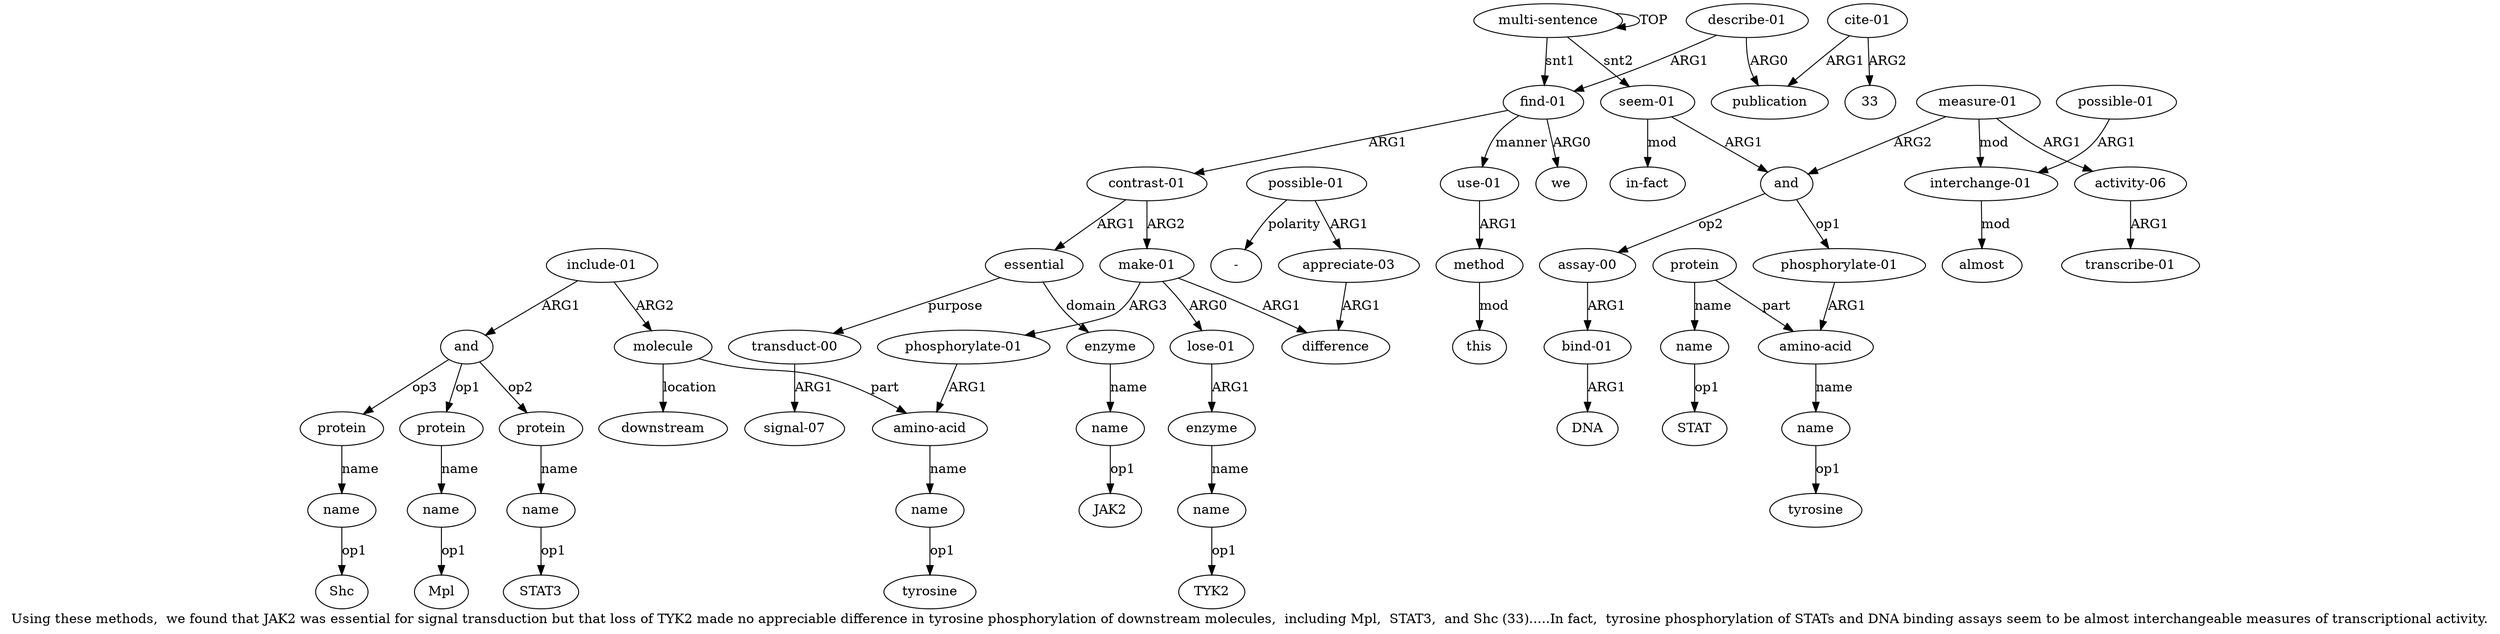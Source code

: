 digraph  {
	graph [label="Using these methods,  we found that JAK2 was essential for signal transduction but that loss of TYK2 made no appreciable difference \
in tyrosine phosphorylation of downstream molecules,  including Mpl,  STAT3,  and Shc (33).....In fact,  tyrosine phosphorylation \
of STATs and DNA binding assays seem to be almost interchangeable measures of transcriptional activity."];
	node [label="\N"];
	a20	 [color=black,
		gold_ind=20,
		gold_label=downstream,
		label=downstream,
		test_ind=20,
		test_label=downstream];
	a21	 [color=black,
		gold_ind=21,
		gold_label="include-01",
		label="include-01",
		test_ind=21,
		test_label="include-01"];
	a22	 [color=black,
		gold_ind=22,
		gold_label=and,
		label=and,
		test_ind=22,
		test_label=and];
	a21 -> a22 [key=0,
	color=black,
	gold_label=ARG1,
	label=ARG1,
	test_label=ARG1];
a19 [color=black,
	gold_ind=19,
	gold_label=molecule,
	label=molecule,
	test_ind=19,
	test_label=molecule];
a21 -> a19 [key=0,
color=black,
gold_label=ARG2,
label=ARG2,
test_label=ARG2];
a23 [color=black,
gold_ind=23,
gold_label=protein,
label=protein,
test_ind=23,
test_label=protein];
a22 -> a23 [key=0,
color=black,
gold_label=op1,
label=op1,
test_label=op1];
a25 [color=black,
gold_ind=25,
gold_label=protein,
label=protein,
test_ind=25,
test_label=protein];
a22 -> a25 [key=0,
color=black,
gold_label=op2,
label=op2,
test_label=op2];
a27 [color=black,
gold_ind=27,
gold_label=protein,
label=protein,
test_ind=27,
test_label=protein];
a22 -> a27 [key=0,
color=black,
gold_label=op3,
label=op3,
test_label=op3];
a24 [color=black,
gold_ind=24,
gold_label=name,
label=name,
test_ind=24,
test_label=name];
a23 -> a24 [key=0,
color=black,
gold_label=name,
label=name,
test_label=name];
"a24 Mpl" [color=black,
gold_ind=-1,
gold_label=Mpl,
label=Mpl,
test_ind=-1,
test_label=Mpl];
a24 -> "a24 Mpl" [key=0,
color=black,
gold_label=op1,
label=op1,
test_label=op1];
a26 [color=black,
gold_ind=26,
gold_label=name,
label=name,
test_ind=26,
test_label=name];
a25 -> a26 [key=0,
color=black,
gold_label=name,
label=name,
test_label=name];
"a26 STAT3" [color=black,
gold_ind=-1,
gold_label=STAT3,
label=STAT3,
test_ind=-1,
test_label=STAT3];
a26 -> "a26 STAT3" [key=0,
color=black,
gold_label=op1,
label=op1,
test_label=op1];
a28 [color=black,
gold_ind=28,
gold_label=name,
label=name,
test_ind=28,
test_label=name];
a27 -> a28 [key=0,
color=black,
gold_label=name,
label=name,
test_label=name];
"a28 Shc" [color=black,
gold_ind=-1,
gold_label=Shc,
label=Shc,
test_ind=-1,
test_label=Shc];
a28 -> "a28 Shc" [key=0,
color=black,
gold_label=op1,
label=op1,
test_label=op1];
a29 [color=black,
gold_ind=29,
gold_label="describe-01",
label="describe-01",
test_ind=29,
test_label="describe-01"];
a30 [color=black,
gold_ind=30,
gold_label=publication,
label=publication,
test_ind=30,
test_label=publication];
a29 -> a30 [key=0,
color=black,
gold_label=ARG0,
label=ARG0,
test_label=ARG0];
a1 [color=black,
gold_ind=1,
gold_label="find-01",
label="find-01",
test_ind=1,
test_label="find-01"];
a29 -> a1 [key=0,
color=black,
gold_label=ARG1,
label=ARG1,
test_label=ARG1];
a31 [color=black,
gold_ind=31,
gold_label="cite-01",
label="cite-01",
test_ind=31,
test_label="cite-01"];
a31 -> a30 [key=0,
color=black,
gold_label=ARG1,
label=ARG1,
test_label=ARG1];
"a31 33" [color=black,
gold_ind=-1,
gold_label=33,
label=33,
test_ind=-1,
test_label=33];
a31 -> "a31 33" [key=0,
color=black,
gold_label=ARG2,
label=ARG2,
test_label=ARG2];
"a6 JAK2" [color=black,
gold_ind=-1,
gold_label=JAK2,
label=JAK2,
test_ind=-1,
test_label=JAK2];
a37 [color=black,
gold_ind=37,
gold_label="phosphorylate-01",
label="phosphorylate-01",
test_ind=37,
test_label="phosphorylate-01"];
a38 [color=black,
gold_ind=38,
gold_label="amino-acid",
label="amino-acid",
test_ind=38,
test_label="amino-acid"];
a37 -> a38 [key=0,
color=black,
gold_label=ARG1,
label=ARG1,
test_label=ARG1];
a36 [color=black,
gold_ind=36,
gold_label=and,
label=and,
test_ind=36,
test_label=and];
a36 -> a37 [key=0,
color=black,
gold_label=op1,
label=op1,
test_label=op1];
a42 [color=black,
gold_ind=42,
gold_label="assay-00",
label="assay-00",
test_ind=42,
test_label="assay-00"];
a36 -> a42 [key=0,
color=black,
gold_label=op2,
label=op2,
test_label=op2];
a33 [color=black,
gold_ind=33,
gold_label=method,
label=method,
test_ind=33,
test_label=method];
a34 [color=black,
gold_ind=34,
gold_label=this,
label=this,
test_ind=34,
test_label=this];
a33 -> a34 [key=0,
color=black,
gold_label=mod,
label=mod,
test_label=mod];
a35 [color=black,
gold_ind=35,
gold_label="seem-01",
label="seem-01",
test_ind=35,
test_label="seem-01"];
a35 -> a36 [key=0,
color=black,
gold_label=ARG1,
label=ARG1,
test_label=ARG1];
a51 [color=black,
gold_ind=51,
gold_label="in-fact",
label="in-fact",
test_ind=51,
test_label="in-fact"];
a35 -> a51 [key=0,
color=black,
gold_label=mod,
label=mod,
test_label=mod];
"a12 TYK2" [color=black,
gold_ind=-1,
gold_label=TYK2,
label=TYK2,
test_ind=-1,
test_label=TYK2];
a50 [color=black,
gold_ind=50,
gold_label="possible-01",
label="possible-01",
test_ind=50,
test_label="possible-01"];
a48 [color=black,
gold_ind=48,
gold_label="interchange-01",
label="interchange-01",
test_ind=48,
test_label="interchange-01"];
a50 -> a48 [key=0,
color=black,
gold_label=ARG1,
label=ARG1,
test_label=ARG1];
"a18 tyrosine" [color=black,
gold_ind=-1,
gold_label=tyrosine,
label=tyrosine,
test_ind=-1,
test_label=tyrosine];
"a15 -" [color=black,
gold_ind=-1,
gold_label="-",
label="-",
test_ind=-1,
test_label="-"];
"a41 STAT" [color=black,
gold_ind=-1,
gold_label=STAT,
label=STAT,
test_ind=-1,
test_label=STAT];
a32 [color=black,
gold_ind=32,
gold_label="use-01",
label="use-01",
test_ind=32,
test_label="use-01"];
a32 -> a33 [key=0,
color=black,
gold_label=ARG1,
label=ARG1,
test_label=ARG1];
a15 [color=black,
gold_ind=15,
gold_label="possible-01",
label="possible-01",
test_ind=15,
test_label="possible-01"];
a15 -> "a15 -" [key=0,
color=black,
gold_label=polarity,
label=polarity,
test_label=polarity];
a14 [color=black,
gold_ind=14,
gold_label="appreciate-03",
label="appreciate-03",
test_ind=14,
test_label="appreciate-03"];
a15 -> a14 [key=0,
color=black,
gold_label=ARG1,
label=ARG1,
test_label=ARG1];
a13 [color=black,
gold_ind=13,
gold_label=difference,
label=difference,
test_ind=13,
test_label=difference];
a14 -> a13 [key=0,
color=black,
gold_label=ARG1,
label=ARG1,
test_label=ARG1];
a17 [color=black,
gold_ind=17,
gold_label="amino-acid",
label="amino-acid",
test_ind=17,
test_label="amino-acid"];
a18 [color=black,
gold_ind=18,
gold_label=name,
label=name,
test_ind=18,
test_label=name];
a17 -> a18 [key=0,
color=black,
gold_label=name,
label=name,
test_label=name];
a16 [color=black,
gold_ind=16,
gold_label="phosphorylate-01",
label="phosphorylate-01",
test_ind=16,
test_label="phosphorylate-01"];
a16 -> a17 [key=0,
color=black,
gold_label=ARG1,
label=ARG1,
test_label=ARG1];
a11 [color=black,
gold_ind=11,
gold_label=enzyme,
label=enzyme,
test_ind=11,
test_label=enzyme];
a12 [color=black,
gold_ind=12,
gold_label=name,
label=name,
test_ind=12,
test_label=name];
a11 -> a12 [key=0,
color=black,
gold_label=name,
label=name,
test_label=name];
a10 [color=black,
gold_ind=10,
gold_label="lose-01",
label="lose-01",
test_ind=10,
test_label="lose-01"];
a10 -> a11 [key=0,
color=black,
gold_label=ARG1,
label=ARG1,
test_label=ARG1];
a12 -> "a12 TYK2" [key=0,
color=black,
gold_label=op1,
label=op1,
test_label=op1];
a39 [color=black,
gold_ind=39,
gold_label=name,
label=name,
test_ind=39,
test_label=name];
"a39 tyrosine" [color=black,
gold_ind=-1,
gold_label=tyrosine,
label=tyrosine,
test_ind=-1,
test_label=tyrosine];
a39 -> "a39 tyrosine" [key=0,
color=black,
gold_label=op1,
label=op1,
test_label=op1];
a38 -> a39 [key=0,
color=black,
gold_label=name,
label=name,
test_label=name];
a19 -> a20 [key=0,
color=black,
gold_label=location,
label=location,
test_label=location];
a19 -> a17 [key=0,
color=black,
gold_label=part,
label=part,
test_label=part];
a18 -> "a18 tyrosine" [key=0,
color=black,
gold_label=op1,
label=op1,
test_label=op1];
a1 -> a32 [key=0,
color=black,
gold_label=manner,
label=manner,
test_label=manner];
a3 [color=black,
gold_ind=3,
gold_label="contrast-01",
label="contrast-01",
test_ind=3,
test_label="contrast-01"];
a1 -> a3 [key=0,
color=black,
gold_label=ARG1,
label=ARG1,
test_label=ARG1];
a2 [color=black,
gold_ind=2,
gold_label=we,
label=we,
test_ind=2,
test_label=we];
a1 -> a2 [key=0,
color=black,
gold_label=ARG0,
label=ARG0,
test_label=ARG0];
a0 [color=black,
gold_ind=0,
gold_label="multi-sentence",
label="multi-sentence",
test_ind=0,
test_label="multi-sentence"];
a0 -> a35 [key=0,
color=black,
gold_label=snt2,
label=snt2,
test_label=snt2];
a0 -> a1 [key=0,
color=black,
gold_label=snt1,
label=snt1,
test_label=snt1];
a0 -> a0 [key=0,
color=black,
gold_label=TOP,
label=TOP,
test_label=TOP];
a4 [color=black,
gold_ind=4,
gold_label=essential,
label=essential,
test_ind=4,
test_label=essential];
a3 -> a4 [key=0,
color=black,
gold_label=ARG1,
label=ARG1,
test_label=ARG1];
a9 [color=black,
gold_ind=9,
gold_label="make-01",
label="make-01",
test_ind=9,
test_label="make-01"];
a3 -> a9 [key=0,
color=black,
gold_label=ARG2,
label=ARG2,
test_label=ARG2];
a5 [color=black,
gold_ind=5,
gold_label=enzyme,
label=enzyme,
test_ind=5,
test_label=enzyme];
a6 [color=black,
gold_ind=6,
gold_label=name,
label=name,
test_ind=6,
test_label=name];
a5 -> a6 [key=0,
color=black,
gold_label=name,
label=name,
test_label=name];
a4 -> a5 [key=0,
color=black,
gold_label=domain,
label=domain,
test_label=domain];
a7 [color=black,
gold_ind=7,
gold_label="transduct-00",
label="transduct-00",
test_ind=7,
test_label="transduct-00"];
a4 -> a7 [key=0,
color=black,
gold_label=purpose,
label=purpose,
test_label=purpose];
a8 [color=black,
gold_ind=8,
gold_label="signal-07",
label="signal-07",
test_ind=8,
test_label="signal-07"];
a7 -> a8 [key=0,
color=black,
gold_label=ARG1,
label=ARG1,
test_label=ARG1];
a6 -> "a6 JAK2" [key=0,
color=black,
gold_label=op1,
label=op1,
test_label=op1];
a9 -> a16 [key=0,
color=black,
gold_label=ARG3,
label=ARG3,
test_label=ARG3];
a9 -> a10 [key=0,
color=black,
gold_label=ARG0,
label=ARG0,
test_label=ARG0];
a9 -> a13 [key=0,
color=black,
gold_label=ARG1,
label=ARG1,
test_label=ARG1];
a46 [color=black,
gold_ind=46,
gold_label="activity-06",
label="activity-06",
test_ind=46,
test_label="activity-06"];
a47 [color=black,
gold_ind=47,
gold_label="transcribe-01",
label="transcribe-01",
test_ind=47,
test_label="transcribe-01"];
a46 -> a47 [key=0,
color=black,
gold_label=ARG1,
label=ARG1,
test_label=ARG1];
a44 [color=black,
gold_ind=44,
gold_label=DNA,
label=DNA,
test_ind=44,
test_label=DNA];
a45 [color=black,
gold_ind=45,
gold_label="measure-01",
label="measure-01",
test_ind=45,
test_label="measure-01"];
a45 -> a36 [key=0,
color=black,
gold_label=ARG2,
label=ARG2,
test_label=ARG2];
a45 -> a46 [key=0,
color=black,
gold_label=ARG1,
label=ARG1,
test_label=ARG1];
a45 -> a48 [key=0,
color=black,
gold_label=mod,
label=mod,
test_label=mod];
a43 [color=black,
gold_ind=43,
gold_label="bind-01",
label="bind-01",
test_ind=43,
test_label="bind-01"];
a42 -> a43 [key=0,
color=black,
gold_label=ARG1,
label=ARG1,
test_label=ARG1];
a43 -> a44 [key=0,
color=black,
gold_label=ARG1,
label=ARG1,
test_label=ARG1];
a40 [color=black,
gold_ind=40,
gold_label=protein,
label=protein,
test_ind=40,
test_label=protein];
a40 -> a38 [key=0,
color=black,
gold_label=part,
label=part,
test_label=part];
a41 [color=black,
gold_ind=41,
gold_label=name,
label=name,
test_ind=41,
test_label=name];
a40 -> a41 [key=0,
color=black,
gold_label=name,
label=name,
test_label=name];
a41 -> "a41 STAT" [key=0,
color=black,
gold_label=op1,
label=op1,
test_label=op1];
a49 [color=black,
gold_ind=49,
gold_label=almost,
label=almost,
test_ind=49,
test_label=almost];
a48 -> a49 [key=0,
color=black,
gold_label=mod,
label=mod,
test_label=mod];
}
